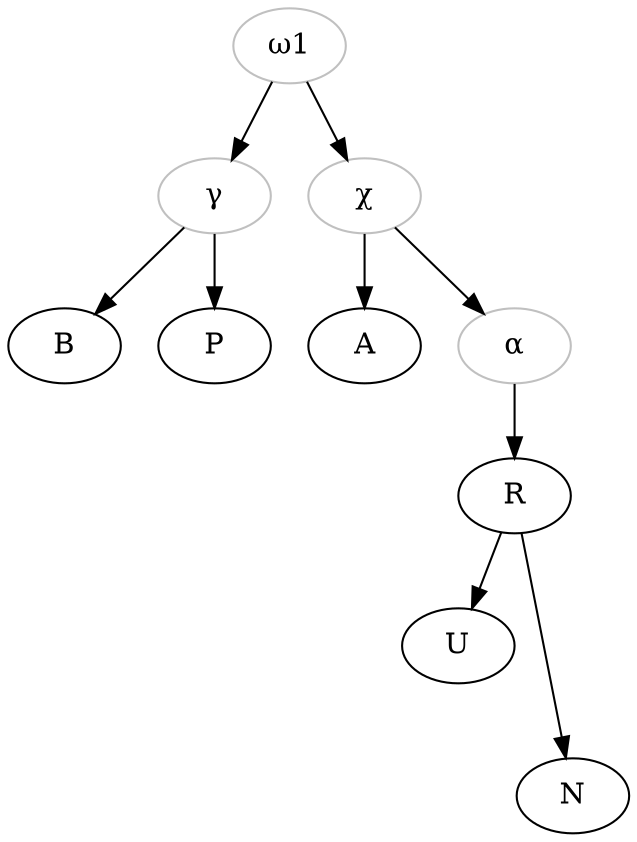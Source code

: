 # Place the cursor inside "graph" to get some refactoring options

digraph {

    
    omega1 -> gamma;
    gamma -> B;
    gamma ->P;
    omega1 -> chi;
    chi ->A;
    chi -> alpha;
    alpha-> R;
    R -> U;
    R-> N[minlen=2];
    
    
        omega1 [color="grey", label="ω1"];
        gamma[color="grey",label="γ"];
        chi[color="grey", label="χ"];
        alpha [color="grey", label="α"];
        B[label="B"];
        P[label="P"];
        A[label="A"];
        R[label="R"];
        U[label="U"];
        N[label="N"];

}


    
